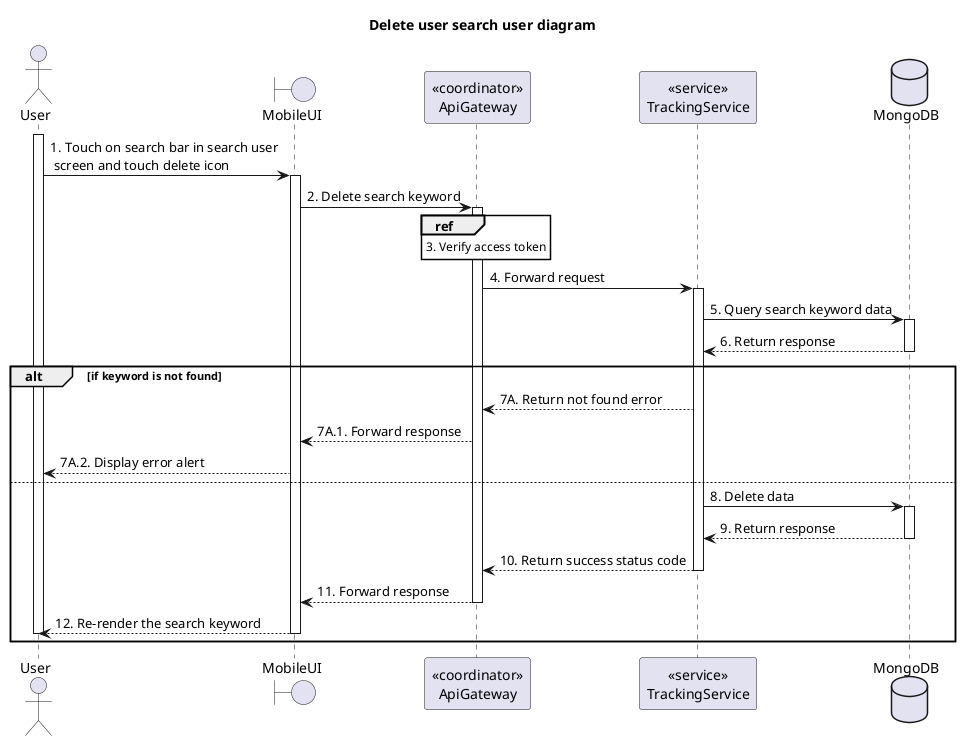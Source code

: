 @startuml Sequence
title "Delete user search user diagram"
' Style section
<style>
  sequenceDiagram {
    reference {
      BackGroundColor white
    }
}
</style>

actor User
activate User

boundary MobileUI
participant "<<coordinator>>\nApiGateway" as ApiGateway
participant "<<service>>\nTrackingService" as TrackingService
database MongoDB

User -> MobileUI++: 1. Touch on search bar in search user\n screen and touch delete icon

MobileUI -> ApiGateway++: 2. Delete search keyword

ref over ApiGateway: 3. Verify access token

ApiGateway -> TrackingService++: 4. Forward request

TrackingService -> MongoDB++: 5. Query search keyword data
TrackingService <-- MongoDB--: 6. Return response
alt if keyword is not found
  ApiGateway <-- TrackingService: 7A. Return not found error
  MobileUI <-- ApiGateway: 7A.1. Forward response
  User <-- MobileUI: 7A.2. Display error alert
else
  TrackingService -> MongoDB ++: 8. Delete data
  TrackingService <-- MongoDB --: 9. Return response
  ApiGateway <-- TrackingService--: 10. Return success status code
  MobileUI <-- ApiGateway--: 11. Forward response
  User <-- MobileUI--: 12. Re-render the search keyword
  deactivate User
end

@enduml
